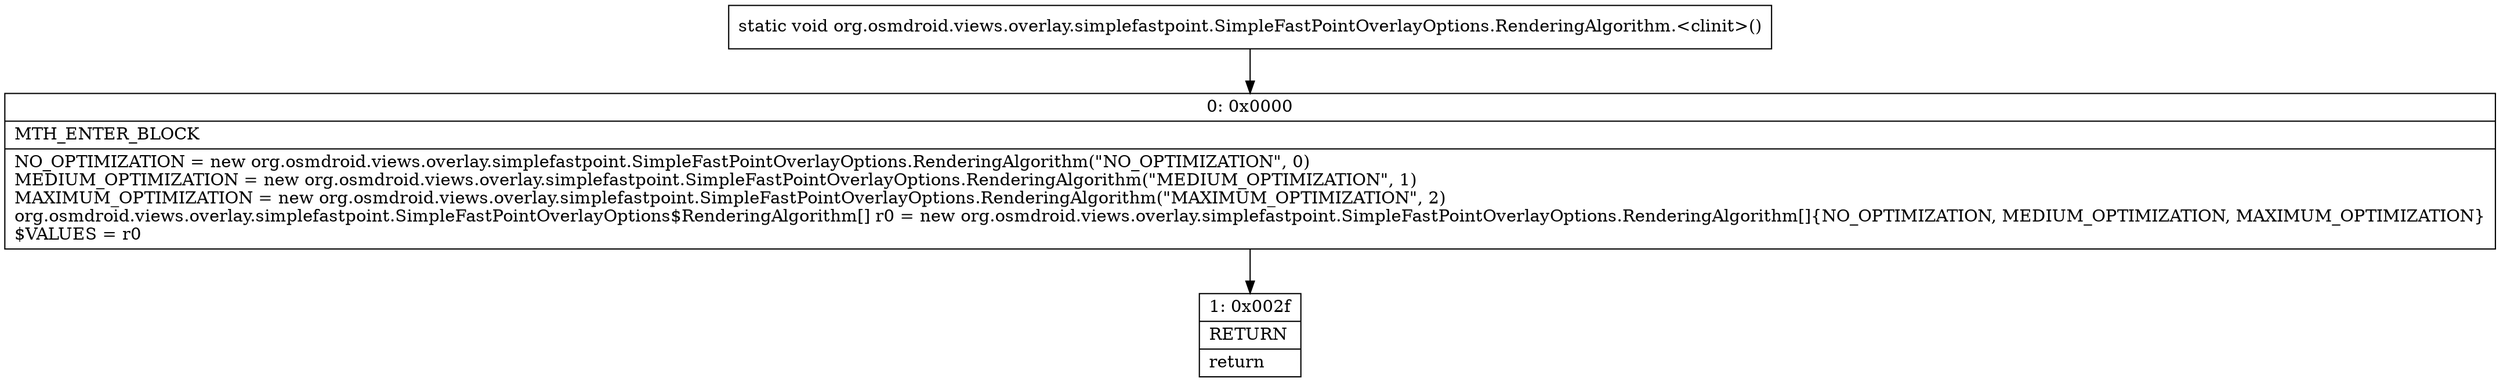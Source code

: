 digraph "CFG fororg.osmdroid.views.overlay.simplefastpoint.SimpleFastPointOverlayOptions.RenderingAlgorithm.\<clinit\>()V" {
Node_0 [shape=record,label="{0\:\ 0x0000|MTH_ENTER_BLOCK\l|NO_OPTIMIZATION = new org.osmdroid.views.overlay.simplefastpoint.SimpleFastPointOverlayOptions.RenderingAlgorithm(\"NO_OPTIMIZATION\", 0)\lMEDIUM_OPTIMIZATION = new org.osmdroid.views.overlay.simplefastpoint.SimpleFastPointOverlayOptions.RenderingAlgorithm(\"MEDIUM_OPTIMIZATION\", 1)\lMAXIMUM_OPTIMIZATION = new org.osmdroid.views.overlay.simplefastpoint.SimpleFastPointOverlayOptions.RenderingAlgorithm(\"MAXIMUM_OPTIMIZATION\", 2)\lorg.osmdroid.views.overlay.simplefastpoint.SimpleFastPointOverlayOptions$RenderingAlgorithm[] r0 = new org.osmdroid.views.overlay.simplefastpoint.SimpleFastPointOverlayOptions.RenderingAlgorithm[]\{NO_OPTIMIZATION, MEDIUM_OPTIMIZATION, MAXIMUM_OPTIMIZATION\}\l$VALUES = r0\l}"];
Node_1 [shape=record,label="{1\:\ 0x002f|RETURN\l|return\l}"];
MethodNode[shape=record,label="{static void org.osmdroid.views.overlay.simplefastpoint.SimpleFastPointOverlayOptions.RenderingAlgorithm.\<clinit\>() }"];
MethodNode -> Node_0;
Node_0 -> Node_1;
}

